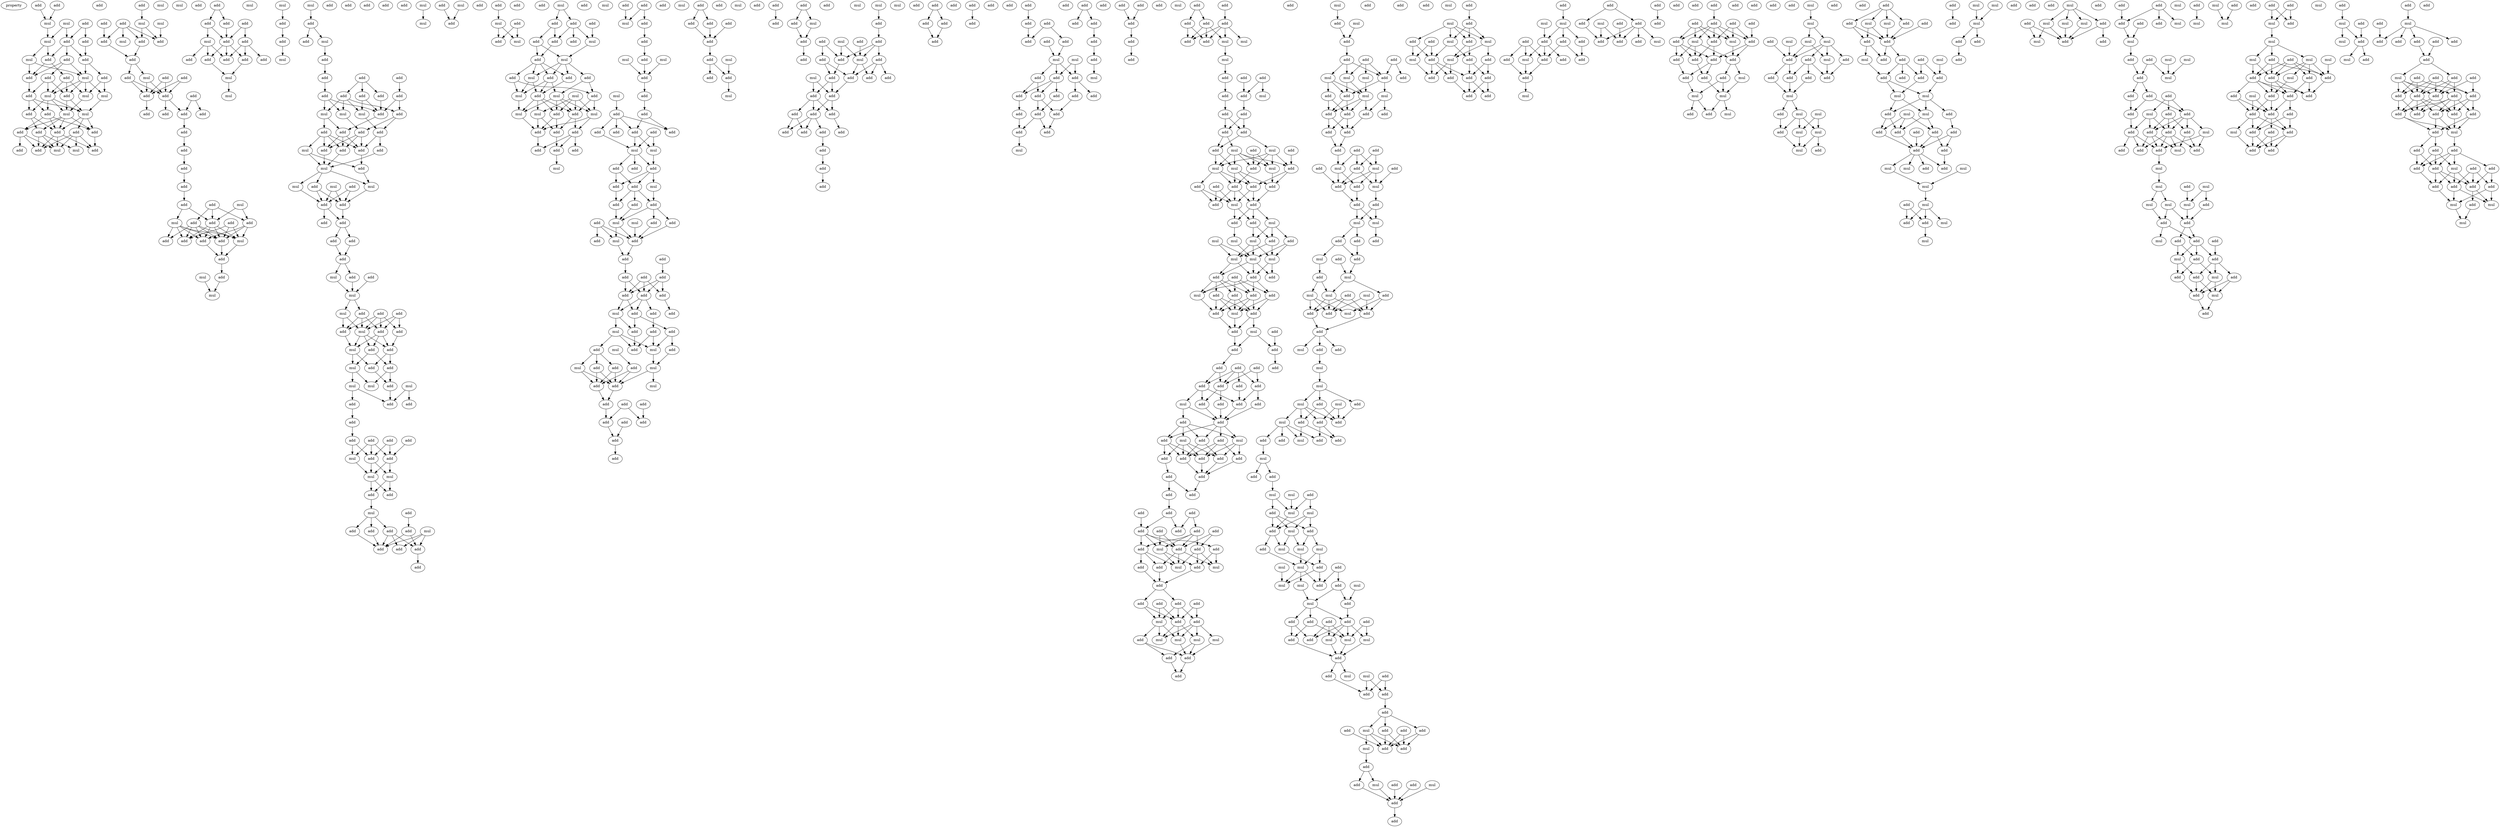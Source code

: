 digraph {
    node [fontcolor=black]
    property [mul=2,lf=1.8]
    0 [ label = add ];
    1 [ label = add ];
    2 [ label = add ];
    3 [ label = add ];
    4 [ label = mul ];
    5 [ label = mul ];
    6 [ label = add ];
    7 [ label = mul ];
    8 [ label = add ];
    9 [ label = mul ];
    10 [ label = add ];
    11 [ label = add ];
    12 [ label = add ];
    13 [ label = add ];
    14 [ label = add ];
    15 [ label = add ];
    16 [ label = add ];
    17 [ label = mul ];
    18 [ label = add ];
    19 [ label = mul ];
    20 [ label = mul ];
    21 [ label = add ];
    22 [ label = mul ];
    23 [ label = add ];
    24 [ label = mul ];
    25 [ label = mul ];
    26 [ label = add ];
    27 [ label = add ];
    28 [ label = add ];
    29 [ label = add ];
    30 [ label = add ];
    31 [ label = add ];
    32 [ label = mul ];
    33 [ label = add ];
    34 [ label = add ];
    35 [ label = add ];
    36 [ label = mul ];
    37 [ label = add ];
    38 [ label = add ];
    39 [ label = mul ];
    40 [ label = add ];
    41 [ label = mul ];
    42 [ label = add ];
    43 [ label = mul ];
    44 [ label = add ];
    45 [ label = add ];
    46 [ label = mul ];
    47 [ label = add ];
    48 [ label = mul ];
    49 [ label = add ];
    50 [ label = add ];
    51 [ label = add ];
    52 [ label = add ];
    53 [ label = add ];
    54 [ label = add ];
    55 [ label = add ];
    56 [ label = add ];
    57 [ label = add ];
    58 [ label = add ];
    59 [ label = add ];
    60 [ label = add ];
    61 [ label = mul ];
    62 [ label = add ];
    63 [ label = add ];
    64 [ label = add ];
    65 [ label = mul ];
    66 [ label = add ];
    67 [ label = add ];
    68 [ label = add ];
    69 [ label = add ];
    70 [ label = mul ];
    71 [ label = add ];
    72 [ label = add ];
    73 [ label = add ];
    74 [ label = add ];
    75 [ label = add ];
    76 [ label = mul ];
    77 [ label = add ];
    78 [ label = add ];
    79 [ label = mul ];
    80 [ label = add ];
    81 [ label = mul ];
    82 [ label = add ];
    83 [ label = add ];
    84 [ label = add ];
    85 [ label = add ];
    86 [ label = mul ];
    87 [ label = mul ];
    88 [ label = add ];
    89 [ label = add ];
    90 [ label = add ];
    91 [ label = add ];
    92 [ label = add ];
    93 [ label = add ];
    94 [ label = add ];
    95 [ label = mul ];
    96 [ label = mul ];
    97 [ label = mul ];
    98 [ label = mul ];
    99 [ label = add ];
    100 [ label = add ];
    101 [ label = add ];
    102 [ label = add ];
    103 [ label = add ];
    104 [ label = mul ];
    105 [ label = mul ];
    106 [ label = add ];
    107 [ label = add ];
    108 [ label = add ];
    109 [ label = add ];
    110 [ label = add ];
    111 [ label = add ];
    112 [ label = add ];
    113 [ label = add ];
    114 [ label = add ];
    115 [ label = add ];
    116 [ label = add ];
    117 [ label = add ];
    118 [ label = mul ];
    119 [ label = add ];
    120 [ label = mul ];
    121 [ label = mul ];
    122 [ label = add ];
    123 [ label = add ];
    124 [ label = add ];
    125 [ label = add ];
    126 [ label = add ];
    127 [ label = mul ];
    128 [ label = add ];
    129 [ label = add ];
    130 [ label = add ];
    131 [ label = mul ];
    132 [ label = add ];
    133 [ label = add ];
    134 [ label = mul ];
    135 [ label = mul ];
    136 [ label = mul ];
    137 [ label = add ];
    138 [ label = add ];
    139 [ label = add ];
    140 [ label = add ];
    141 [ label = add ];
    142 [ label = add ];
    143 [ label = add ];
    144 [ label = add ];
    145 [ label = add ];
    146 [ label = add ];
    147 [ label = add ];
    148 [ label = add ];
    149 [ label = mul ];
    150 [ label = mul ];
    151 [ label = mul ];
    152 [ label = add ];
    153 [ label = add ];
    154 [ label = add ];
    155 [ label = mul ];
    156 [ label = add ];
    157 [ label = add ];
    158 [ label = add ];
    159 [ label = add ];
    160 [ label = add ];
    161 [ label = mul ];
    162 [ label = mul ];
    163 [ label = add ];
    164 [ label = add ];
    165 [ label = add ];
    166 [ label = mul ];
    167 [ label = mul ];
    168 [ label = mul ];
    169 [ label = add ];
    170 [ label = add ];
    171 [ label = add ];
    172 [ label = add ];
    173 [ label = add ];
    174 [ label = add ];
    175 [ label = add ];
    176 [ label = add ];
    177 [ label = add ];
    178 [ label = add ];
    179 [ label = mul ];
    180 [ label = mul ];
    181 [ label = mul ];
    182 [ label = add ];
    183 [ label = add ];
    184 [ label = add ];
    185 [ label = mul ];
    186 [ label = add ];
    187 [ label = add ];
    188 [ label = add ];
    189 [ label = mul ];
    190 [ label = add ];
    191 [ label = add ];
    192 [ label = add ];
    193 [ label = add ];
    194 [ label = add ];
    195 [ label = mul ];
    196 [ label = add ];
    197 [ label = mul ];
    198 [ label = mul ];
    199 [ label = add ];
    200 [ label = add ];
    201 [ label = add ];
    202 [ label = mul ];
    203 [ label = add ];
    204 [ label = add ];
    205 [ label = add ];
    206 [ label = add ];
    207 [ label = mul ];
    208 [ label = mul ];
    209 [ label = add ];
    210 [ label = add ];
    211 [ label = add ];
    212 [ label = add ];
    213 [ label = add ];
    214 [ label = add ];
    215 [ label = mul ];
    216 [ label = add ];
    217 [ label = mul ];
    218 [ label = add ];
    219 [ label = add ];
    220 [ label = mul ];
    221 [ label = add ];
    222 [ label = add ];
    223 [ label = mul ];
    224 [ label = mul ];
    225 [ label = add ];
    226 [ label = add ];
    227 [ label = mul ];
    228 [ label = mul ];
    229 [ label = mul ];
    230 [ label = add ];
    231 [ label = mul ];
    232 [ label = add ];
    233 [ label = add ];
    234 [ label = add ];
    235 [ label = add ];
    236 [ label = add ];
    237 [ label = add ];
    238 [ label = add ];
    239 [ label = add ];
    240 [ label = mul ];
    241 [ label = mul ];
    242 [ label = add ];
    243 [ label = add ];
    244 [ label = add ];
    245 [ label = mul ];
    246 [ label = add ];
    247 [ label = add ];
    248 [ label = mul ];
    249 [ label = add ];
    250 [ label = mul ];
    251 [ label = add ];
    252 [ label = add ];
    253 [ label = mul ];
    254 [ label = add ];
    255 [ label = add ];
    256 [ label = add ];
    257 [ label = add ];
    258 [ label = add ];
    259 [ label = add ];
    260 [ label = add ];
    261 [ label = mul ];
    262 [ label = mul ];
    263 [ label = add ];
    264 [ label = add ];
    265 [ label = add ];
    266 [ label = mul ];
    267 [ label = add ];
    268 [ label = add ];
    269 [ label = add ];
    270 [ label = add ];
    271 [ label = add ];
    272 [ label = add ];
    273 [ label = add ];
    274 [ label = mul ];
    275 [ label = mul ];
    276 [ label = add ];
    277 [ label = add ];
    278 [ label = add ];
    279 [ label = mul ];
    280 [ label = add ];
    281 [ label = add ];
    282 [ label = mul ];
    283 [ label = add ];
    284 [ label = add ];
    285 [ label = add ];
    286 [ label = add ];
    287 [ label = add ];
    288 [ label = add ];
    289 [ label = add ];
    290 [ label = add ];
    291 [ label = add ];
    292 [ label = mul ];
    293 [ label = mul ];
    294 [ label = add ];
    295 [ label = add ];
    296 [ label = add ];
    297 [ label = add ];
    298 [ label = add ];
    299 [ label = add ];
    300 [ label = mul ];
    301 [ label = mul ];
    302 [ label = add ];
    303 [ label = mul ];
    304 [ label = mul ];
    305 [ label = add ];
    306 [ label = add ];
    307 [ label = add ];
    308 [ label = add ];
    309 [ label = mul ];
    310 [ label = add ];
    311 [ label = add ];
    312 [ label = add ];
    313 [ label = add ];
    314 [ label = add ];
    315 [ label = add ];
    316 [ label = add ];
    317 [ label = add ];
    318 [ label = add ];
    319 [ label = add ];
    320 [ label = add ];
    321 [ label = mul ];
    322 [ label = add ];
    323 [ label = add ];
    324 [ label = add ];
    325 [ label = add ];
    326 [ label = mul ];
    327 [ label = add ];
    328 [ label = add ];
    329 [ label = add ];
    330 [ label = add ];
    331 [ label = mul ];
    332 [ label = add ];
    333 [ label = add ];
    334 [ label = add ];
    335 [ label = mul ];
    336 [ label = add ];
    337 [ label = add ];
    338 [ label = mul ];
    339 [ label = mul ];
    340 [ label = add ];
    341 [ label = mul ];
    342 [ label = add ];
    343 [ label = add ];
    344 [ label = mul ];
    345 [ label = add ];
    346 [ label = add ];
    347 [ label = add ];
    348 [ label = add ];
    349 [ label = add ];
    350 [ label = mul ];
    351 [ label = add ];
    352 [ label = add ];
    353 [ label = add ];
    354 [ label = mul ];
    355 [ label = add ];
    356 [ label = add ];
    357 [ label = add ];
    358 [ label = add ];
    359 [ label = add ];
    360 [ label = add ];
    361 [ label = add ];
    362 [ label = add ];
    363 [ label = add ];
    364 [ label = add ];
    365 [ label = add ];
    366 [ label = add ];
    367 [ label = add ];
    368 [ label = add ];
    369 [ label = add ];
    370 [ label = add ];
    371 [ label = add ];
    372 [ label = add ];
    373 [ label = add ];
    374 [ label = add ];
    375 [ label = add ];
    376 [ label = add ];
    377 [ label = add ];
    378 [ label = add ];
    379 [ label = add ];
    380 [ label = add ];
    381 [ label = add ];
    382 [ label = add ];
    383 [ label = add ];
    384 [ label = add ];
    385 [ label = mul ];
    386 [ label = mul ];
    387 [ label = add ];
    388 [ label = add ];
    389 [ label = add ];
    390 [ label = add ];
    391 [ label = add ];
    392 [ label = add ];
    393 [ label = add ];
    394 [ label = add ];
    395 [ label = add ];
    396 [ label = add ];
    397 [ label = add ];
    398 [ label = add ];
    399 [ label = add ];
    400 [ label = mul ];
    401 [ label = add ];
    402 [ label = add ];
    403 [ label = add ];
    404 [ label = add ];
    405 [ label = add ];
    406 [ label = mul ];
    407 [ label = add ];
    408 [ label = add ];
    409 [ label = add ];
    410 [ label = add ];
    411 [ label = add ];
    412 [ label = mul ];
    413 [ label = add ];
    414 [ label = add ];
    415 [ label = add ];
    416 [ label = add ];
    417 [ label = add ];
    418 [ label = add ];
    419 [ label = add ];
    420 [ label = add ];
    421 [ label = add ];
    422 [ label = mul ];
    423 [ label = mul ];
    424 [ label = mul ];
    425 [ label = add ];
    426 [ label = add ];
    427 [ label = add ];
    428 [ label = add ];
    429 [ label = add ];
    430 [ label = mul ];
    431 [ label = add ];
    432 [ label = add ];
    433 [ label = add ];
    434 [ label = add ];
    435 [ label = add ];
    436 [ label = mul ];
    437 [ label = add ];
    438 [ label = mul ];
    439 [ label = add ];
    440 [ label = add ];
    441 [ label = mul ];
    442 [ label = mul ];
    443 [ label = add ];
    444 [ label = mul ];
    445 [ label = add ];
    446 [ label = add ];
    447 [ label = add ];
    448 [ label = add ];
    449 [ label = add ];
    450 [ label = add ];
    451 [ label = add ];
    452 [ label = mul ];
    453 [ label = add ];
    454 [ label = add ];
    455 [ label = mul ];
    456 [ label = mul ];
    457 [ label = add ];
    458 [ label = add ];
    459 [ label = mul ];
    460 [ label = mul ];
    461 [ label = mul ];
    462 [ label = mul ];
    463 [ label = mul ];
    464 [ label = add ];
    465 [ label = add ];
    466 [ label = add ];
    467 [ label = add ];
    468 [ label = add ];
    469 [ label = add ];
    470 [ label = add ];
    471 [ label = add ];
    472 [ label = mul ];
    473 [ label = mul ];
    474 [ label = add ];
    475 [ label = add ];
    476 [ label = add ];
    477 [ label = add ];
    478 [ label = mul ];
    479 [ label = add ];
    480 [ label = add ];
    481 [ label = add ];
    482 [ label = add ];
    483 [ label = add ];
    484 [ label = add ];
    485 [ label = add ];
    486 [ label = add ];
    487 [ label = add ];
    488 [ label = add ];
    489 [ label = add ];
    490 [ label = mul ];
    491 [ label = add ];
    492 [ label = add ];
    493 [ label = add ];
    494 [ label = add ];
    495 [ label = add ];
    496 [ label = add ];
    497 [ label = add ];
    498 [ label = add ];
    499 [ label = mul ];
    500 [ label = mul ];
    501 [ label = add ];
    502 [ label = add ];
    503 [ label = add ];
    504 [ label = add ];
    505 [ label = add ];
    506 [ label = add ];
    507 [ label = add ];
    508 [ label = add ];
    509 [ label = add ];
    510 [ label = add ];
    511 [ label = add ];
    512 [ label = add ];
    513 [ label = add ];
    514 [ label = add ];
    515 [ label = add ];
    516 [ label = add ];
    517 [ label = add ];
    518 [ label = add ];
    519 [ label = add ];
    520 [ label = add ];
    521 [ label = add ];
    522 [ label = mul ];
    523 [ label = add ];
    524 [ label = add ];
    525 [ label = mul ];
    526 [ label = add ];
    527 [ label = mul ];
    528 [ label = add ];
    529 [ label = add ];
    530 [ label = add ];
    531 [ label = add ];
    532 [ label = add ];
    533 [ label = add ];
    534 [ label = mul ];
    535 [ label = add ];
    536 [ label = add ];
    537 [ label = add ];
    538 [ label = mul ];
    539 [ label = mul ];
    540 [ label = mul ];
    541 [ label = mul ];
    542 [ label = add ];
    543 [ label = add ];
    544 [ label = mul ];
    545 [ label = add ];
    546 [ label = add ];
    547 [ label = mul ];
    548 [ label = add ];
    549 [ label = add ];
    550 [ label = add ];
    551 [ label = add ];
    552 [ label = add ];
    553 [ label = mul ];
    554 [ label = add ];
    555 [ label = mul ];
    556 [ label = mul ];
    557 [ label = mul ];
    558 [ label = mul ];
    559 [ label = add ];
    560 [ label = add ];
    561 [ label = add ];
    562 [ label = add ];
    563 [ label = add ];
    564 [ label = add ];
    565 [ label = add ];
    566 [ label = add ];
    567 [ label = add ];
    568 [ label = add ];
    569 [ label = add ];
    570 [ label = mul ];
    571 [ label = add ];
    572 [ label = add ];
    573 [ label = add ];
    574 [ label = mul ];
    575 [ label = add ];
    576 [ label = mul ];
    577 [ label = add ];
    578 [ label = add ];
    579 [ label = add ];
    580 [ label = add ];
    581 [ label = mul ];
    582 [ label = mul ];
    583 [ label = add ];
    584 [ label = add ];
    585 [ label = add ];
    586 [ label = add ];
    587 [ label = add ];
    588 [ label = mul ];
    589 [ label = mul ];
    590 [ label = add ];
    591 [ label = add ];
    592 [ label = mul ];
    593 [ label = add ];
    594 [ label = mul ];
    595 [ label = mul ];
    596 [ label = add ];
    597 [ label = add ];
    598 [ label = add ];
    599 [ label = mul ];
    600 [ label = add ];
    601 [ label = mul ];
    602 [ label = add ];
    603 [ label = add ];
    604 [ label = add ];
    605 [ label = mul ];
    606 [ label = mul ];
    607 [ label = add ];
    608 [ label = add ];
    609 [ label = mul ];
    610 [ label = add ];
    611 [ label = mul ];
    612 [ label = mul ];
    613 [ label = add ];
    614 [ label = add ];
    615 [ label = add ];
    616 [ label = add ];
    617 [ label = add ];
    618 [ label = add ];
    619 [ label = mul ];
    620 [ label = add ];
    621 [ label = mul ];
    622 [ label = add ];
    623 [ label = add ];
    624 [ label = mul ];
    625 [ label = mul ];
    626 [ label = mul ];
    627 [ label = add ];
    628 [ label = mul ];
    629 [ label = mul ];
    630 [ label = add ];
    631 [ label = add ];
    632 [ label = add ];
    633 [ label = mul ];
    634 [ label = mul ];
    635 [ label = mul ];
    636 [ label = mul ];
    637 [ label = add ];
    638 [ label = mul ];
    639 [ label = mul ];
    640 [ label = add ];
    641 [ label = add ];
    642 [ label = add ];
    643 [ label = mul ];
    644 [ label = mul ];
    645 [ label = add ];
    646 [ label = mul ];
    647 [ label = add ];
    648 [ label = mul ];
    649 [ label = add ];
    650 [ label = add ];
    651 [ label = add ];
    652 [ label = add ];
    653 [ label = add ];
    654 [ label = add ];
    655 [ label = mul ];
    656 [ label = add ];
    657 [ label = mul ];
    658 [ label = mul ];
    659 [ label = add ];
    660 [ label = add ];
    661 [ label = mul ];
    662 [ label = mul ];
    663 [ label = add ];
    664 [ label = add ];
    665 [ label = add ];
    666 [ label = add ];
    667 [ label = add ];
    668 [ label = add ];
    669 [ label = add ];
    670 [ label = add ];
    671 [ label = mul ];
    672 [ label = add ];
    673 [ label = mul ];
    674 [ label = add ];
    675 [ label = add ];
    676 [ label = add ];
    677 [ label = mul ];
    678 [ label = add ];
    679 [ label = add ];
    680 [ label = mul ];
    681 [ label = add ];
    682 [ label = add ];
    683 [ label = add ];
    684 [ label = mul ];
    685 [ label = add ];
    686 [ label = mul ];
    687 [ label = add ];
    688 [ label = add ];
    689 [ label = add ];
    690 [ label = mul ];
    691 [ label = add ];
    692 [ label = add ];
    693 [ label = mul ];
    694 [ label = add ];
    695 [ label = mul ];
    696 [ label = add ];
    697 [ label = add ];
    698 [ label = add ];
    699 [ label = add ];
    700 [ label = add ];
    701 [ label = add ];
    702 [ label = add ];
    703 [ label = mul ];
    704 [ label = mul ];
    705 [ label = add ];
    706 [ label = add ];
    707 [ label = add ];
    708 [ label = add ];
    709 [ label = add ];
    710 [ label = add ];
    711 [ label = mul ];
    712 [ label = add ];
    713 [ label = add ];
    714 [ label = add ];
    715 [ label = mul ];
    716 [ label = add ];
    717 [ label = mul ];
    718 [ label = add ];
    719 [ label = add ];
    720 [ label = add ];
    721 [ label = add ];
    722 [ label = add ];
    723 [ label = mul ];
    724 [ label = add ];
    725 [ label = add ];
    726 [ label = add ];
    727 [ label = add ];
    728 [ label = add ];
    729 [ label = add ];
    730 [ label = add ];
    731 [ label = add ];
    732 [ label = add ];
    733 [ label = add ];
    734 [ label = add ];
    735 [ label = mul ];
    736 [ label = add ];
    737 [ label = add ];
    738 [ label = mul ];
    739 [ label = add ];
    740 [ label = add ];
    741 [ label = add ];
    742 [ label = add ];
    743 [ label = add ];
    744 [ label = add ];
    745 [ label = add ];
    746 [ label = mul ];
    747 [ label = mul ];
    748 [ label = mul ];
    749 [ label = add ];
    750 [ label = add ];
    751 [ label = mul ];
    752 [ label = add ];
    753 [ label = add ];
    754 [ label = add ];
    755 [ label = add ];
    756 [ label = mul ];
    757 [ label = mul ];
    758 [ label = add ];
    759 [ label = mul ];
    760 [ label = mul ];
    761 [ label = mul ];
    762 [ label = add ];
    763 [ label = add ];
    764 [ label = mul ];
    765 [ label = add ];
    766 [ label = add ];
    767 [ label = add ];
    768 [ label = add ];
    769 [ label = add ];
    770 [ label = mul ];
    771 [ label = mul ];
    772 [ label = add ];
    773 [ label = add ];
    774 [ label = add ];
    775 [ label = mul ];
    776 [ label = mul ];
    777 [ label = add ];
    778 [ label = mul ];
    779 [ label = add ];
    780 [ label = mul ];
    781 [ label = add ];
    782 [ label = add ];
    783 [ label = add ];
    784 [ label = mul ];
    785 [ label = mul ];
    786 [ label = add ];
    787 [ label = add ];
    788 [ label = add ];
    789 [ label = mul ];
    790 [ label = add ];
    791 [ label = add ];
    792 [ label = mul ];
    793 [ label = add ];
    794 [ label = add ];
    795 [ label = add ];
    796 [ label = add ];
    797 [ label = add ];
    798 [ label = mul ];
    799 [ label = mul ];
    800 [ label = mul ];
    801 [ label = add ];
    802 [ label = add ];
    803 [ label = mul ];
    804 [ label = add ];
    805 [ label = add ];
    806 [ label = add ];
    807 [ label = add ];
    808 [ label = add ];
    809 [ label = add ];
    810 [ label = add ];
    811 [ label = add ];
    812 [ label = mul ];
    813 [ label = mul ];
    814 [ label = add ];
    815 [ label = mul ];
    816 [ label = mul ];
    817 [ label = add ];
    818 [ label = mul ];
    819 [ label = add ];
    820 [ label = add ];
    821 [ label = mul ];
    822 [ label = mul ];
    823 [ label = add ];
    824 [ label = mul ];
    825 [ label = mul ];
    826 [ label = add ];
    827 [ label = mul ];
    828 [ label = add ];
    829 [ label = add ];
    830 [ label = add ];
    831 [ label = add ];
    832 [ label = add ];
    833 [ label = add ];
    834 [ label = mul ];
    835 [ label = mul ];
    836 [ label = mul ];
    837 [ label = mul ];
    838 [ label = add ];
    839 [ label = add ];
    840 [ label = mul ];
    841 [ label = add ];
    842 [ label = add ];
    843 [ label = add ];
    844 [ label = add ];
    845 [ label = add ];
    846 [ label = add ];
    847 [ label = add ];
    848 [ label = add ];
    849 [ label = mul ];
    850 [ label = mul ];
    851 [ label = add ];
    852 [ label = add ];
    853 [ label = mul ];
    854 [ label = mul ];
    855 [ label = add ];
    856 [ label = mul ];
    857 [ label = add ];
    858 [ label = add ];
    859 [ label = add ];
    860 [ label = add ];
    861 [ label = add ];
    862 [ label = add ];
    863 [ label = mul ];
    864 [ label = add ];
    865 [ label = add ];
    866 [ label = add ];
    867 [ label = add ];
    868 [ label = mul ];
    869 [ label = add ];
    870 [ label = mul ];
    871 [ label = add ];
    872 [ label = add ];
    873 [ label = add ];
    874 [ label = mul ];
    875 [ label = mul ];
    876 [ label = mul ];
    877 [ label = add ];
    878 [ label = mul ];
    879 [ label = mul ];
    880 [ label = mul ];
    881 [ label = add ];
    882 [ label = add ];
    883 [ label = add ];
    884 [ label = mul ];
    885 [ label = add ];
    886 [ label = add ];
    887 [ label = mul ];
    888 [ label = add ];
    889 [ label = mul ];
    890 [ label = add ];
    891 [ label = add ];
    892 [ label = add ];
    893 [ label = add ];
    894 [ label = mul ];
    895 [ label = add ];
    896 [ label = add ];
    897 [ label = mul ];
    898 [ label = add ];
    899 [ label = add ];
    900 [ label = mul ];
    901 [ label = mul ];
    902 [ label = add ];
    903 [ label = add ];
    904 [ label = mul ];
    905 [ label = add ];
    906 [ label = add ];
    907 [ label = mul ];
    908 [ label = add ];
    909 [ label = mul ];
    910 [ label = add ];
    911 [ label = mul ];
    912 [ label = mul ];
    913 [ label = add ];
    914 [ label = mul ];
    915 [ label = mul ];
    916 [ label = add ];
    917 [ label = add ];
    918 [ label = add ];
    919 [ label = add ];
    920 [ label = add ];
    921 [ label = add ];
    922 [ label = add ];
    923 [ label = add ];
    924 [ label = mul ];
    925 [ label = add ];
    926 [ label = add ];
    927 [ label = add ];
    928 [ label = add ];
    929 [ label = add ];
    930 [ label = mul ];
    931 [ label = add ];
    932 [ label = add ];
    933 [ label = add ];
    934 [ label = mul ];
    935 [ label = add ];
    936 [ label = add ];
    937 [ label = mul ];
    938 [ label = mul ];
    939 [ label = add ];
    940 [ label = mul ];
    941 [ label = add ];
    942 [ label = add ];
    943 [ label = mul ];
    944 [ label = add ];
    945 [ label = add ];
    946 [ label = add ];
    947 [ label = add ];
    948 [ label = add ];
    949 [ label = add ];
    950 [ label = add ];
    951 [ label = add ];
    952 [ label = add ];
    953 [ label = add ];
    954 [ label = add ];
    955 [ label = mul ];
    956 [ label = add ];
    957 [ label = add ];
    958 [ label = add ];
    959 [ label = add ];
    960 [ label = add ];
    961 [ label = add ];
    962 [ label = add ];
    963 [ label = add ];
    964 [ label = add ];
    965 [ label = add ];
    966 [ label = add ];
    967 [ label = mul ];
    968 [ label = add ];
    969 [ label = add ];
    970 [ label = add ];
    971 [ label = add ];
    972 [ label = add ];
    973 [ label = mul ];
    974 [ label = add ];
    975 [ label = add ];
    976 [ label = add ];
    977 [ label = add ];
    978 [ label = add ];
    979 [ label = add ];
    980 [ label = mul ];
    981 [ label = add ];
    982 [ label = mul ];
    983 [ label = mul ];
    984 [ label = add ];
    0 -> 4 [ name = 0 ];
    2 -> 4 [ name = 1 ];
    3 -> 6 [ name = 2 ];
    3 -> 8 [ name = 3 ];
    4 -> 7 [ name = 4 ];
    5 -> 6 [ name = 5 ];
    5 -> 7 [ name = 6 ];
    6 -> 10 [ name = 7 ];
    6 -> 11 [ name = 8 ];
    6 -> 12 [ name = 9 ];
    7 -> 9 [ name = 10 ];
    7 -> 10 [ name = 11 ];
    8 -> 12 [ name = 12 ];
    9 -> 13 [ name = 13 ];
    9 -> 17 [ name = 14 ];
    10 -> 13 [ name = 15 ];
    10 -> 14 [ name = 16 ];
    11 -> 13 [ name = 17 ];
    11 -> 15 [ name = 18 ];
    11 -> 17 [ name = 19 ];
    12 -> 16 [ name = 20 ];
    12 -> 17 [ name = 21 ];
    13 -> 21 [ name = 22 ];
    14 -> 18 [ name = 23 ];
    14 -> 20 [ name = 24 ];
    14 -> 22 [ name = 25 ];
    15 -> 18 [ name = 26 ];
    15 -> 20 [ name = 27 ];
    15 -> 21 [ name = 28 ];
    16 -> 19 [ name = 29 ];
    16 -> 22 [ name = 30 ];
    17 -> 18 [ name = 31 ];
    17 -> 19 [ name = 32 ];
    17 -> 20 [ name = 33 ];
    17 -> 22 [ name = 34 ];
    18 -> 24 [ name = 35 ];
    18 -> 25 [ name = 36 ];
    19 -> 25 [ name = 37 ];
    20 -> 23 [ name = 38 ];
    20 -> 24 [ name = 39 ];
    20 -> 25 [ name = 40 ];
    20 -> 26 [ name = 41 ];
    21 -> 23 [ name = 42 ];
    21 -> 25 [ name = 43 ];
    21 -> 26 [ name = 44 ];
    22 -> 24 [ name = 45 ];
    23 -> 30 [ name = 46 ];
    23 -> 31 [ name = 47 ];
    24 -> 27 [ name = 48 ];
    24 -> 28 [ name = 49 ];
    24 -> 30 [ name = 50 ];
    24 -> 31 [ name = 51 ];
    25 -> 28 [ name = 52 ];
    25 -> 29 [ name = 53 ];
    25 -> 31 [ name = 54 ];
    26 -> 27 [ name = 55 ];
    26 -> 28 [ name = 56 ];
    26 -> 31 [ name = 57 ];
    27 -> 34 [ name = 58 ];
    27 -> 35 [ name = 59 ];
    27 -> 36 [ name = 60 ];
    28 -> 33 [ name = 61 ];
    29 -> 32 [ name = 62 ];
    29 -> 33 [ name = 63 ];
    29 -> 34 [ name = 64 ];
    29 -> 36 [ name = 65 ];
    30 -> 32 [ name = 66 ];
    30 -> 34 [ name = 67 ];
    30 -> 36 [ name = 68 ];
    31 -> 33 [ name = 69 ];
    31 -> 34 [ name = 70 ];
    31 -> 36 [ name = 71 ];
    37 -> 39 [ name = 72 ];
    38 -> 45 [ name = 73 ];
    39 -> 42 [ name = 74 ];
    39 -> 44 [ name = 75 ];
    40 -> 42 [ name = 76 ];
    40 -> 43 [ name = 77 ];
    40 -> 44 [ name = 78 ];
    40 -> 45 [ name = 79 ];
    41 -> 44 [ name = 80 ];
    42 -> 47 [ name = 81 ];
    45 -> 47 [ name = 82 ];
    47 -> 48 [ name = 83 ];
    47 -> 51 [ name = 84 ];
    48 -> 53 [ name = 85 ];
    48 -> 54 [ name = 86 ];
    49 -> 53 [ name = 87 ];
    49 -> 54 [ name = 88 ];
    50 -> 53 [ name = 89 ];
    50 -> 54 [ name = 90 ];
    51 -> 53 [ name = 91 ];
    51 -> 54 [ name = 92 ];
    52 -> 56 [ name = 93 ];
    52 -> 57 [ name = 94 ];
    53 -> 58 [ name = 95 ];
    54 -> 55 [ name = 96 ];
    54 -> 56 [ name = 97 ];
    56 -> 59 [ name = 98 ];
    59 -> 60 [ name = 99 ];
    60 -> 63 [ name = 100 ];
    63 -> 64 [ name = 101 ];
    64 -> 66 [ name = 102 ];
    65 -> 68 [ name = 103 ];
    65 -> 72 [ name = 104 ];
    66 -> 68 [ name = 105 ];
    66 -> 70 [ name = 106 ];
    67 -> 68 [ name = 107 ];
    67 -> 69 [ name = 108 ];
    67 -> 72 [ name = 109 ];
    68 -> 73 [ name = 110 ];
    68 -> 74 [ name = 111 ];
    68 -> 75 [ name = 112 ];
    68 -> 76 [ name = 113 ];
    69 -> 73 [ name = 114 ];
    69 -> 74 [ name = 115 ];
    69 -> 75 [ name = 116 ];
    69 -> 76 [ name = 117 ];
    69 -> 77 [ name = 118 ];
    70 -> 73 [ name = 119 ];
    70 -> 74 [ name = 120 ];
    70 -> 75 [ name = 121 ];
    70 -> 76 [ name = 122 ];
    70 -> 77 [ name = 123 ];
    71 -> 73 [ name = 124 ];
    71 -> 75 [ name = 125 ];
    71 -> 76 [ name = 126 ];
    72 -> 74 [ name = 127 ];
    72 -> 75 [ name = 128 ];
    72 -> 76 [ name = 129 ];
    74 -> 78 [ name = 130 ];
    75 -> 78 [ name = 131 ];
    76 -> 78 [ name = 132 ];
    78 -> 80 [ name = 133 ];
    79 -> 81 [ name = 134 ];
    80 -> 81 [ name = 135 ];
    82 -> 84 [ name = 136 ];
    82 -> 85 [ name = 137 ];
    83 -> 88 [ name = 138 ];
    83 -> 89 [ name = 139 ];
    84 -> 88 [ name = 140 ];
    85 -> 87 [ name = 141 ];
    85 -> 88 [ name = 142 ];
    87 -> 90 [ name = 143 ];
    87 -> 92 [ name = 144 ];
    87 -> 93 [ name = 145 ];
    88 -> 91 [ name = 146 ];
    88 -> 92 [ name = 147 ];
    88 -> 93 [ name = 148 ];
    89 -> 91 [ name = 149 ];
    89 -> 93 [ name = 150 ];
    89 -> 94 [ name = 151 ];
    91 -> 95 [ name = 152 ];
    92 -> 95 [ name = 153 ];
    95 -> 97 [ name = 154 ];
    96 -> 100 [ name = 155 ];
    98 -> 102 [ name = 156 ];
    100 -> 101 [ name = 157 ];
    101 -> 104 [ name = 158 ];
    102 -> 103 [ name = 159 ];
    102 -> 105 [ name = 160 ];
    105 -> 107 [ name = 161 ];
    107 -> 110 [ name = 162 ];
    109 -> 116 [ name = 163 ];
    110 -> 114 [ name = 164 ];
    111 -> 112 [ name = 165 ];
    111 -> 113 [ name = 166 ];
    111 -> 115 [ name = 167 ];
    112 -> 117 [ name = 168 ];
    112 -> 118 [ name = 169 ];
    112 -> 120 [ name = 170 ];
    112 -> 121 [ name = 171 ];
    113 -> 119 [ name = 172 ];
    113 -> 121 [ name = 173 ];
    114 -> 118 [ name = 174 ];
    114 -> 119 [ name = 175 ];
    114 -> 120 [ name = 176 ];
    115 -> 119 [ name = 177 ];
    116 -> 117 [ name = 178 ];
    116 -> 119 [ name = 179 ];
    117 -> 123 [ name = 180 ];
    117 -> 125 [ name = 181 ];
    118 -> 122 [ name = 182 ];
    118 -> 124 [ name = 183 ];
    119 -> 124 [ name = 184 ];
    120 -> 123 [ name = 185 ];
    121 -> 125 [ name = 186 ];
    122 -> 126 [ name = 187 ];
    122 -> 127 [ name = 188 ];
    122 -> 129 [ name = 189 ];
    122 -> 130 [ name = 190 ];
    123 -> 126 [ name = 191 ];
    123 -> 129 [ name = 192 ];
    123 -> 130 [ name = 193 ];
    124 -> 126 [ name = 194 ];
    124 -> 129 [ name = 195 ];
    124 -> 130 [ name = 196 ];
    125 -> 128 [ name = 197 ];
    125 -> 129 [ name = 198 ];
    126 -> 131 [ name = 199 ];
    127 -> 131 [ name = 200 ];
    127 -> 132 [ name = 201 ];
    128 -> 131 [ name = 202 ];
    129 -> 132 [ name = 203 ];
    130 -> 131 [ name = 204 ];
    131 -> 133 [ name = 205 ];
    131 -> 134 [ name = 206 ];
    131 -> 135 [ name = 207 ];
    132 -> 134 [ name = 208 ];
    133 -> 138 [ name = 209 ];
    133 -> 139 [ name = 210 ];
    134 -> 138 [ name = 211 ];
    135 -> 139 [ name = 212 ];
    136 -> 138 [ name = 213 ];
    136 -> 139 [ name = 214 ];
    137 -> 138 [ name = 215 ];
    137 -> 139 [ name = 216 ];
    138 -> 141 [ name = 217 ];
    139 -> 140 [ name = 218 ];
    139 -> 141 [ name = 219 ];
    141 -> 142 [ name = 220 ];
    141 -> 143 [ name = 221 ];
    142 -> 144 [ name = 222 ];
    143 -> 144 [ name = 223 ];
    144 -> 148 [ name = 224 ];
    144 -> 149 [ name = 225 ];
    146 -> 150 [ name = 226 ];
    148 -> 150 [ name = 227 ];
    149 -> 150 [ name = 228 ];
    150 -> 151 [ name = 229 ];
    150 -> 152 [ name = 230 ];
    151 -> 155 [ name = 231 ];
    151 -> 158 [ name = 232 ];
    152 -> 155 [ name = 233 ];
    152 -> 157 [ name = 234 ];
    152 -> 158 [ name = 235 ];
    153 -> 155 [ name = 236 ];
    153 -> 156 [ name = 237 ];
    153 -> 157 [ name = 238 ];
    154 -> 155 [ name = 239 ];
    154 -> 156 [ name = 240 ];
    154 -> 157 [ name = 241 ];
    154 -> 158 [ name = 242 ];
    155 -> 159 [ name = 243 ];
    155 -> 160 [ name = 244 ];
    155 -> 161 [ name = 245 ];
    156 -> 159 [ name = 246 ];
    157 -> 159 [ name = 247 ];
    157 -> 160 [ name = 248 ];
    157 -> 161 [ name = 249 ];
    158 -> 161 [ name = 250 ];
    159 -> 163 [ name = 251 ];
    159 -> 164 [ name = 252 ];
    160 -> 162 [ name = 253 ];
    160 -> 164 [ name = 254 ];
    161 -> 162 [ name = 255 ];
    161 -> 163 [ name = 256 ];
    162 -> 167 [ name = 257 ];
    162 -> 168 [ name = 258 ];
    163 -> 165 [ name = 259 ];
    164 -> 165 [ name = 260 ];
    164 -> 168 [ name = 261 ];
    165 -> 171 [ name = 262 ];
    166 -> 170 [ name = 263 ];
    166 -> 171 [ name = 264 ];
    167 -> 169 [ name = 265 ];
    167 -> 171 [ name = 266 ];
    169 -> 172 [ name = 267 ];
    172 -> 176 [ name = 268 ];
    173 -> 178 [ name = 269 ];
    174 -> 177 [ name = 270 ];
    174 -> 178 [ name = 271 ];
    175 -> 177 [ name = 272 ];
    175 -> 178 [ name = 273 ];
    175 -> 179 [ name = 274 ];
    176 -> 177 [ name = 275 ];
    176 -> 179 [ name = 276 ];
    177 -> 180 [ name = 277 ];
    177 -> 181 [ name = 278 ];
    178 -> 180 [ name = 279 ];
    178 -> 181 [ name = 280 ];
    179 -> 181 [ name = 281 ];
    180 -> 182 [ name = 282 ];
    180 -> 183 [ name = 283 ];
    181 -> 182 [ name = 284 ];
    181 -> 183 [ name = 285 ];
    182 -> 185 [ name = 286 ];
    184 -> 186 [ name = 287 ];
    185 -> 187 [ name = 288 ];
    185 -> 188 [ name = 289 ];
    185 -> 190 [ name = 290 ];
    186 -> 191 [ name = 291 ];
    186 -> 192 [ name = 292 ];
    187 -> 192 [ name = 293 ];
    188 -> 191 [ name = 294 ];
    188 -> 192 [ name = 295 ];
    188 -> 193 [ name = 296 ];
    189 -> 191 [ name = 297 ];
    189 -> 192 [ name = 298 ];
    189 -> 193 [ name = 299 ];
    190 -> 192 [ name = 300 ];
    191 -> 194 [ name = 301 ];
    195 -> 198 [ name = 302 ];
    196 -> 200 [ name = 303 ];
    197 -> 200 [ name = 304 ];
    201 -> 202 [ name = 305 ];
    202 -> 206 [ name = 306 ];
    202 -> 207 [ name = 307 ];
    204 -> 206 [ name = 308 ];
    204 -> 207 [ name = 309 ];
    208 -> 209 [ name = 310 ];
    208 -> 211 [ name = 311 ];
    209 -> 212 [ name = 312 ];
    209 -> 213 [ name = 313 ];
    210 -> 215 [ name = 314 ];
    211 -> 213 [ name = 315 ];
    211 -> 214 [ name = 316 ];
    211 -> 215 [ name = 317 ];
    212 -> 216 [ name = 318 ];
    212 -> 217 [ name = 319 ];
    213 -> 216 [ name = 320 ];
    215 -> 217 [ name = 321 ];
    216 -> 218 [ name = 322 ];
    216 -> 219 [ name = 323 ];
    216 -> 220 [ name = 324 ];
    216 -> 221 [ name = 325 ];
    217 -> 218 [ name = 326 ];
    217 -> 220 [ name = 327 ];
    217 -> 221 [ name = 328 ];
    217 -> 222 [ name = 329 ];
    218 -> 223 [ name = 330 ];
    218 -> 225 [ name = 331 ];
    218 -> 227 [ name = 332 ];
    219 -> 223 [ name = 333 ];
    219 -> 226 [ name = 334 ];
    220 -> 223 [ name = 335 ];
    220 -> 225 [ name = 336 ];
    221 -> 225 [ name = 337 ];
    222 -> 226 [ name = 338 ];
    222 -> 227 [ name = 339 ];
    223 -> 231 [ name = 340 ];
    224 -> 228 [ name = 341 ];
    224 -> 229 [ name = 342 ];
    224 -> 230 [ name = 343 ];
    224 -> 232 [ name = 344 ];
    225 -> 228 [ name = 345 ];
    225 -> 230 [ name = 346 ];
    225 -> 231 [ name = 347 ];
    225 -> 232 [ name = 348 ];
    226 -> 229 [ name = 349 ];
    226 -> 230 [ name = 350 ];
    227 -> 229 [ name = 351 ];
    227 -> 230 [ name = 352 ];
    227 -> 231 [ name = 353 ];
    227 -> 232 [ name = 354 ];
    228 -> 233 [ name = 355 ];
    228 -> 235 [ name = 356 ];
    229 -> 234 [ name = 357 ];
    229 -> 235 [ name = 358 ];
    230 -> 233 [ name = 359 ];
    230 -> 234 [ name = 360 ];
    231 -> 235 [ name = 361 ];
    232 -> 233 [ name = 362 ];
    232 -> 235 [ name = 363 ];
    233 -> 239 [ name = 364 ];
    234 -> 237 [ name = 365 ];
    234 -> 238 [ name = 366 ];
    234 -> 239 [ name = 367 ];
    235 -> 237 [ name = 368 ];
    239 -> 240 [ name = 369 ];
    242 -> 245 [ name = 370 ];
    243 -> 245 [ name = 371 ];
    243 -> 246 [ name = 372 ];
    246 -> 247 [ name = 373 ];
    247 -> 249 [ name = 374 ];
    248 -> 251 [ name = 375 ];
    249 -> 251 [ name = 376 ];
    250 -> 251 [ name = 377 ];
    251 -> 252 [ name = 378 ];
    252 -> 255 [ name = 379 ];
    253 -> 254 [ name = 380 ];
    254 -> 256 [ name = 381 ];
    254 -> 257 [ name = 382 ];
    254 -> 259 [ name = 383 ];
    254 -> 260 [ name = 384 ];
    255 -> 257 [ name = 385 ];
    255 -> 260 [ name = 386 ];
    256 -> 261 [ name = 387 ];
    258 -> 261 [ name = 388 ];
    258 -> 262 [ name = 389 ];
    260 -> 261 [ name = 390 ];
    260 -> 262 [ name = 391 ];
    261 -> 263 [ name = 392 ];
    261 -> 264 [ name = 393 ];
    261 -> 265 [ name = 394 ];
    262 -> 264 [ name = 395 ];
    263 -> 267 [ name = 396 ];
    263 -> 268 [ name = 397 ];
    264 -> 266 [ name = 398 ];
    264 -> 267 [ name = 399 ];
    264 -> 268 [ name = 400 ];
    266 -> 270 [ name = 401 ];
    267 -> 269 [ name = 402 ];
    268 -> 269 [ name = 403 ];
    268 -> 270 [ name = 404 ];
    268 -> 271 [ name = 405 ];
    269 -> 275 [ name = 406 ];
    270 -> 272 [ name = 407 ];
    270 -> 275 [ name = 408 ];
    270 -> 276 [ name = 409 ];
    271 -> 275 [ name = 410 ];
    272 -> 278 [ name = 411 ];
    273 -> 277 [ name = 412 ];
    273 -> 278 [ name = 413 ];
    273 -> 279 [ name = 414 ];
    274 -> 278 [ name = 415 ];
    275 -> 278 [ name = 416 ];
    275 -> 279 [ name = 417 ];
    276 -> 278 [ name = 418 ];
    278 -> 280 [ name = 419 ];
    279 -> 280 [ name = 420 ];
    280 -> 284 [ name = 421 ];
    281 -> 283 [ name = 422 ];
    283 -> 286 [ name = 423 ];
    283 -> 287 [ name = 424 ];
    283 -> 288 [ name = 425 ];
    284 -> 286 [ name = 426 ];
    284 -> 287 [ name = 427 ];
    285 -> 286 [ name = 428 ];
    285 -> 287 [ name = 429 ];
    285 -> 288 [ name = 430 ];
    286 -> 289 [ name = 431 ];
    286 -> 290 [ name = 432 ];
    286 -> 292 [ name = 433 ];
    287 -> 290 [ name = 434 ];
    287 -> 292 [ name = 435 ];
    288 -> 291 [ name = 436 ];
    289 -> 295 [ name = 437 ];
    290 -> 294 [ name = 438 ];
    290 -> 296 [ name = 439 ];
    292 -> 293 [ name = 440 ];
    292 -> 294 [ name = 441 ];
    293 -> 297 [ name = 442 ];
    293 -> 298 [ name = 443 ];
    293 -> 301 [ name = 444 ];
    294 -> 297 [ name = 445 ];
    295 -> 297 [ name = 446 ];
    295 -> 301 [ name = 447 ];
    296 -> 299 [ name = 448 ];
    296 -> 301 [ name = 449 ];
    298 -> 302 [ name = 450 ];
    298 -> 304 [ name = 451 ];
    298 -> 305 [ name = 452 ];
    299 -> 303 [ name = 453 ];
    300 -> 306 [ name = 454 ];
    301 -> 303 [ name = 455 ];
    302 -> 307 [ name = 456 ];
    302 -> 308 [ name = 457 ];
    303 -> 307 [ name = 458 ];
    303 -> 309 [ name = 459 ];
    304 -> 307 [ name = 460 ];
    304 -> 308 [ name = 461 ];
    305 -> 307 [ name = 462 ];
    305 -> 308 [ name = 463 ];
    306 -> 307 [ name = 464 ];
    306 -> 308 [ name = 465 ];
    307 -> 311 [ name = 466 ];
    308 -> 311 [ name = 467 ];
    310 -> 313 [ name = 468 ];
    311 -> 315 [ name = 469 ];
    312 -> 313 [ name = 470 ];
    312 -> 315 [ name = 471 ];
    314 -> 316 [ name = 472 ];
    315 -> 316 [ name = 473 ];
    316 -> 317 [ name = 474 ];
    318 -> 319 [ name = 475 ];
    318 -> 322 [ name = 476 ];
    319 -> 324 [ name = 477 ];
    322 -> 324 [ name = 478 ];
    323 -> 324 [ name = 479 ];
    324 -> 325 [ name = 480 ];
    325 -> 327 [ name = 481 ];
    325 -> 328 [ name = 482 ];
    326 -> 328 [ name = 483 ];
    328 -> 331 [ name = 484 ];
    330 -> 332 [ name = 485 ];
    333 -> 334 [ name = 486 ];
    333 -> 335 [ name = 487 ];
    334 -> 337 [ name = 488 ];
    335 -> 337 [ name = 489 ];
    337 -> 340 [ name = 490 ];
    339 -> 343 [ name = 491 ];
    343 -> 345 [ name = 492 ];
    344 -> 349 [ name = 493 ];
    344 -> 350 [ name = 494 ];
    345 -> 348 [ name = 495 ];
    345 -> 349 [ name = 496 ];
    345 -> 350 [ name = 497 ];
    346 -> 350 [ name = 498 ];
    347 -> 349 [ name = 499 ];
    347 -> 351 [ name = 500 ];
    348 -> 352 [ name = 501 ];
    348 -> 353 [ name = 502 ];
    348 -> 355 [ name = 503 ];
    349 -> 356 [ name = 504 ];
    350 -> 352 [ name = 505 ];
    350 -> 353 [ name = 506 ];
    351 -> 352 [ name = 507 ];
    351 -> 356 [ name = 508 ];
    352 -> 358 [ name = 509 ];
    354 -> 357 [ name = 510 ];
    354 -> 358 [ name = 511 ];
    356 -> 357 [ name = 512 ];
    356 -> 358 [ name = 513 ];
    357 -> 359 [ name = 514 ];
    357 -> 360 [ name = 515 ];
    357 -> 361 [ name = 516 ];
    358 -> 360 [ name = 517 ];
    358 -> 361 [ name = 518 ];
    359 -> 362 [ name = 519 ];
    359 -> 364 [ name = 520 ];
    360 -> 363 [ name = 521 ];
    361 -> 362 [ name = 522 ];
    361 -> 364 [ name = 523 ];
    361 -> 365 [ name = 524 ];
    365 -> 366 [ name = 525 ];
    366 -> 367 [ name = 526 ];
    367 -> 369 [ name = 527 ];
    368 -> 371 [ name = 528 ];
    368 -> 372 [ name = 529 ];
    371 -> 373 [ name = 530 ];
    372 -> 373 [ name = 531 ];
    374 -> 375 [ name = 532 ];
    378 -> 380 [ name = 533 ];
    379 -> 382 [ name = 534 ];
    379 -> 383 [ name = 535 ];
    380 -> 383 [ name = 536 ];
    382 -> 386 [ name = 537 ];
    384 -> 386 [ name = 538 ];
    385 -> 387 [ name = 539 ];
    385 -> 388 [ name = 540 ];
    386 -> 387 [ name = 541 ];
    386 -> 388 [ name = 542 ];
    386 -> 389 [ name = 543 ];
    387 -> 390 [ name = 544 ];
    387 -> 391 [ name = 545 ];
    387 -> 394 [ name = 546 ];
    388 -> 392 [ name = 547 ];
    388 -> 393 [ name = 548 ];
    389 -> 390 [ name = 549 ];
    389 -> 391 [ name = 550 ];
    390 -> 396 [ name = 551 ];
    391 -> 395 [ name = 552 ];
    391 -> 397 [ name = 553 ];
    393 -> 395 [ name = 554 ];
    394 -> 397 [ name = 555 ];
    395 -> 399 [ name = 556 ];
    396 -> 398 [ name = 557 ];
    397 -> 398 [ name = 558 ];
    397 -> 399 [ name = 559 ];
    398 -> 400 [ name = 560 ];
    401 -> 402 [ name = 561 ];
    401 -> 403 [ name = 562 ];
    403 -> 404 [ name = 563 ];
    404 -> 405 [ name = 564 ];
    405 -> 406 [ name = 565 ];
    408 -> 411 [ name = 566 ];
    410 -> 411 [ name = 567 ];
    411 -> 413 [ name = 568 ];
    413 -> 414 [ name = 569 ];
    415 -> 417 [ name = 570 ];
    415 -> 419 [ name = 571 ];
    416 -> 418 [ name = 572 ];
    417 -> 420 [ name = 573 ];
    417 -> 421 [ name = 574 ];
    417 -> 422 [ name = 575 ];
    418 -> 420 [ name = 576 ];
    418 -> 421 [ name = 577 ];
    418 -> 422 [ name = 578 ];
    418 -> 423 [ name = 579 ];
    419 -> 420 [ name = 580 ];
    419 -> 421 [ name = 581 ];
    422 -> 424 [ name = 582 ];
    424 -> 425 [ name = 583 ];
    425 -> 428 [ name = 584 ];
    426 -> 429 [ name = 585 ];
    427 -> 429 [ name = 586 ];
    427 -> 430 [ name = 587 ];
    428 -> 431 [ name = 588 ];
    429 -> 432 [ name = 589 ];
    431 -> 433 [ name = 590 ];
    431 -> 434 [ name = 591 ];
    432 -> 433 [ name = 592 ];
    432 -> 434 [ name = 593 ];
    433 -> 435 [ name = 594 ];
    433 -> 436 [ name = 595 ];
    434 -> 435 [ name = 596 ];
    434 -> 438 [ name = 597 ];
    435 -> 442 [ name = 598 ];
    435 -> 444 [ name = 599 ];
    436 -> 440 [ name = 600 ];
    436 -> 441 [ name = 601 ];
    436 -> 442 [ name = 602 ];
    436 -> 443 [ name = 603 ];
    436 -> 444 [ name = 604 ];
    437 -> 441 [ name = 605 ];
    437 -> 443 [ name = 606 ];
    438 -> 440 [ name = 607 ];
    438 -> 441 [ name = 608 ];
    438 -> 442 [ name = 609 ];
    438 -> 443 [ name = 610 ];
    439 -> 440 [ name = 611 ];
    440 -> 447 [ name = 612 ];
    440 -> 449 [ name = 613 ];
    441 -> 447 [ name = 614 ];
    442 -> 446 [ name = 615 ];
    442 -> 448 [ name = 616 ];
    442 -> 449 [ name = 617 ];
    443 -> 448 [ name = 618 ];
    444 -> 447 [ name = 619 ];
    444 -> 448 [ name = 620 ];
    444 -> 449 [ name = 621 ];
    445 -> 450 [ name = 622 ];
    445 -> 452 [ name = 623 ];
    446 -> 450 [ name = 624 ];
    446 -> 452 [ name = 625 ];
    447 -> 451 [ name = 626 ];
    448 -> 450 [ name = 627 ];
    448 -> 451 [ name = 628 ];
    448 -> 452 [ name = 629 ];
    449 -> 451 [ name = 630 ];
    449 -> 452 [ name = 631 ];
    451 -> 453 [ name = 632 ];
    451 -> 454 [ name = 633 ];
    451 -> 455 [ name = 634 ];
    452 -> 453 [ name = 635 ];
    452 -> 454 [ name = 636 ];
    453 -> 459 [ name = 637 ];
    454 -> 458 [ name = 638 ];
    454 -> 460 [ name = 639 ];
    455 -> 457 [ name = 640 ];
    455 -> 458 [ name = 641 ];
    455 -> 460 [ name = 642 ];
    456 -> 461 [ name = 643 ];
    456 -> 463 [ name = 644 ];
    457 -> 462 [ name = 645 ];
    457 -> 463 [ name = 646 ];
    458 -> 461 [ name = 647 ];
    458 -> 462 [ name = 648 ];
    459 -> 463 [ name = 649 ];
    460 -> 461 [ name = 650 ];
    460 -> 462 [ name = 651 ];
    460 -> 463 [ name = 652 ];
    461 -> 464 [ name = 653 ];
    461 -> 466 [ name = 654 ];
    462 -> 465 [ name = 655 ];
    462 -> 466 [ name = 656 ];
    463 -> 464 [ name = 657 ];
    463 -> 465 [ name = 658 ];
    463 -> 466 [ name = 659 ];
    464 -> 468 [ name = 660 ];
    464 -> 469 [ name = 661 ];
    464 -> 470 [ name = 662 ];
    464 -> 472 [ name = 663 ];
    466 -> 470 [ name = 664 ];
    466 -> 471 [ name = 665 ];
    466 -> 472 [ name = 666 ];
    467 -> 468 [ name = 667 ];
    467 -> 470 [ name = 668 ];
    467 -> 471 [ name = 669 ];
    467 -> 472 [ name = 670 ];
    468 -> 473 [ name = 671 ];
    468 -> 474 [ name = 672 ];
    468 -> 475 [ name = 673 ];
    469 -> 473 [ name = 674 ];
    469 -> 474 [ name = 675 ];
    469 -> 475 [ name = 676 ];
    470 -> 473 [ name = 677 ];
    470 -> 474 [ name = 678 ];
    470 -> 475 [ name = 679 ];
    471 -> 473 [ name = 680 ];
    471 -> 474 [ name = 681 ];
    472 -> 475 [ name = 682 ];
    473 -> 476 [ name = 683 ];
    474 -> 476 [ name = 684 ];
    474 -> 478 [ name = 685 ];
    475 -> 476 [ name = 686 ];
    476 -> 480 [ name = 687 ];
    477 -> 479 [ name = 688 ];
    478 -> 479 [ name = 689 ];
    478 -> 480 [ name = 690 ];
    479 -> 482 [ name = 691 ];
    480 -> 484 [ name = 692 ];
    481 -> 485 [ name = 693 ];
    481 -> 486 [ name = 694 ];
    481 -> 487 [ name = 695 ];
    481 -> 488 [ name = 696 ];
    483 -> 485 [ name = 697 ];
    483 -> 487 [ name = 698 ];
    484 -> 486 [ name = 699 ];
    484 -> 487 [ name = 700 ];
    485 -> 491 [ name = 701 ];
    485 -> 493 [ name = 702 ];
    486 -> 489 [ name = 703 ];
    486 -> 490 [ name = 704 ];
    486 -> 491 [ name = 705 ];
    487 -> 489 [ name = 706 ];
    487 -> 492 [ name = 707 ];
    488 -> 491 [ name = 708 ];
    489 -> 495 [ name = 709 ];
    490 -> 494 [ name = 710 ];
    490 -> 495 [ name = 711 ];
    491 -> 495 [ name = 712 ];
    492 -> 495 [ name = 713 ];
    493 -> 495 [ name = 714 ];
    494 -> 496 [ name = 715 ];
    494 -> 498 [ name = 716 ];
    494 -> 499 [ name = 717 ];
    494 -> 500 [ name = 718 ];
    495 -> 496 [ name = 719 ];
    495 -> 497 [ name = 720 ];
    495 -> 498 [ name = 721 ];
    495 -> 499 [ name = 722 ];
    496 -> 501 [ name = 723 ];
    496 -> 503 [ name = 724 ];
    496 -> 504 [ name = 725 ];
    497 -> 503 [ name = 726 ];
    497 -> 504 [ name = 727 ];
    497 -> 505 [ name = 728 ];
    498 -> 502 [ name = 729 ];
    498 -> 504 [ name = 730 ];
    499 -> 502 [ name = 731 ];
    499 -> 503 [ name = 732 ];
    499 -> 505 [ name = 733 ];
    500 -> 501 [ name = 734 ];
    500 -> 502 [ name = 735 ];
    500 -> 503 [ name = 736 ];
    500 -> 504 [ name = 737 ];
    501 -> 506 [ name = 738 ];
    502 -> 507 [ name = 739 ];
    503 -> 507 [ name = 740 ];
    504 -> 507 [ name = 741 ];
    505 -> 507 [ name = 742 ];
    506 -> 508 [ name = 743 ];
    506 -> 509 [ name = 744 ];
    507 -> 508 [ name = 745 ];
    509 -> 513 [ name = 746 ];
    511 -> 516 [ name = 747 ];
    512 -> 517 [ name = 748 ];
    512 -> 518 [ name = 749 ];
    513 -> 516 [ name = 750 ];
    513 -> 517 [ name = 751 ];
    514 -> 521 [ name = 752 ];
    514 -> 523 [ name = 753 ];
    515 -> 521 [ name = 754 ];
    515 -> 522 [ name = 755 ];
    516 -> 519 [ name = 756 ];
    516 -> 520 [ name = 757 ];
    516 -> 521 [ name = 758 ];
    516 -> 522 [ name = 759 ];
    518 -> 519 [ name = 760 ];
    518 -> 521 [ name = 761 ];
    518 -> 522 [ name = 762 ];
    518 -> 523 [ name = 763 ];
    519 -> 524 [ name = 764 ];
    519 -> 525 [ name = 765 ];
    519 -> 528 [ name = 766 ];
    520 -> 526 [ name = 767 ];
    520 -> 527 [ name = 768 ];
    521 -> 524 [ name = 769 ];
    521 -> 525 [ name = 770 ];
    521 -> 527 [ name = 771 ];
    522 -> 525 [ name = 772 ];
    522 -> 526 [ name = 773 ];
    523 -> 525 [ name = 774 ];
    523 -> 526 [ name = 775 ];
    523 -> 527 [ name = 776 ];
    524 -> 529 [ name = 777 ];
    526 -> 529 [ name = 778 ];
    528 -> 529 [ name = 779 ];
    529 -> 530 [ name = 780 ];
    529 -> 532 [ name = 781 ];
    530 -> 534 [ name = 782 ];
    530 -> 535 [ name = 783 ];
    530 -> 536 [ name = 784 ];
    531 -> 535 [ name = 785 ];
    531 -> 536 [ name = 786 ];
    532 -> 534 [ name = 787 ];
    532 -> 535 [ name = 788 ];
    533 -> 534 [ name = 789 ];
    533 -> 535 [ name = 790 ];
    534 -> 537 [ name = 791 ];
    534 -> 538 [ name = 792 ];
    534 -> 539 [ name = 793 ];
    535 -> 538 [ name = 794 ];
    535 -> 539 [ name = 795 ];
    535 -> 541 [ name = 796 ];
    536 -> 538 [ name = 797 ];
    536 -> 539 [ name = 798 ];
    536 -> 540 [ name = 799 ];
    536 -> 541 [ name = 800 ];
    537 -> 542 [ name = 801 ];
    537 -> 543 [ name = 802 ];
    538 -> 542 [ name = 803 ];
    540 -> 542 [ name = 804 ];
    541 -> 542 [ name = 805 ];
    541 -> 543 [ name = 806 ];
    542 -> 545 [ name = 807 ];
    543 -> 545 [ name = 808 ];
    544 -> 546 [ name = 809 ];
    546 -> 548 [ name = 810 ];
    547 -> 548 [ name = 811 ];
    548 -> 550 [ name = 812 ];
    549 -> 552 [ name = 813 ];
    549 -> 554 [ name = 814 ];
    550 -> 552 [ name = 815 ];
    550 -> 553 [ name = 816 ];
    550 -> 555 [ name = 817 ];
    551 -> 552 [ name = 818 ];
    551 -> 555 [ name = 819 ];
    551 -> 556 [ name = 820 ];
    552 -> 558 [ name = 821 ];
    552 -> 560 [ name = 822 ];
    553 -> 557 [ name = 823 ];
    553 -> 559 [ name = 824 ];
    553 -> 560 [ name = 825 ];
    555 -> 557 [ name = 826 ];
    555 -> 560 [ name = 827 ];
    556 -> 557 [ name = 828 ];
    557 -> 561 [ name = 829 ];
    557 -> 563 [ name = 830 ];
    557 -> 564 [ name = 831 ];
    558 -> 562 [ name = 832 ];
    558 -> 564 [ name = 833 ];
    559 -> 561 [ name = 834 ];
    559 -> 563 [ name = 835 ];
    560 -> 561 [ name = 836 ];
    560 -> 563 [ name = 837 ];
    561 -> 565 [ name = 838 ];
    561 -> 566 [ name = 839 ];
    563 -> 565 [ name = 840 ];
    563 -> 566 [ name = 841 ];
    564 -> 565 [ name = 842 ];
    565 -> 569 [ name = 843 ];
    566 -> 569 [ name = 844 ];
    567 -> 570 [ name = 845 ];
    567 -> 572 [ name = 846 ];
    567 -> 574 [ name = 847 ];
    568 -> 570 [ name = 848 ];
    568 -> 572 [ name = 849 ];
    569 -> 574 [ name = 850 ];
    570 -> 575 [ name = 851 ];
    570 -> 576 [ name = 852 ];
    570 -> 577 [ name = 853 ];
    571 -> 576 [ name = 854 ];
    572 -> 575 [ name = 855 ];
    572 -> 576 [ name = 856 ];
    573 -> 575 [ name = 857 ];
    574 -> 575 [ name = 858 ];
    574 -> 577 [ name = 859 ];
    575 -> 579 [ name = 860 ];
    576 -> 578 [ name = 861 ];
    577 -> 579 [ name = 862 ];
    578 -> 581 [ name = 863 ];
    578 -> 582 [ name = 864 ];
    579 -> 581 [ name = 865 ];
    579 -> 582 [ name = 866 ];
    581 -> 584 [ name = 867 ];
    581 -> 585 [ name = 868 ];
    582 -> 583 [ name = 869 ];
    584 -> 586 [ name = 870 ];
    585 -> 586 [ name = 871 ];
    585 -> 588 [ name = 872 ];
    586 -> 589 [ name = 873 ];
    587 -> 589 [ name = 874 ];
    588 -> 590 [ name = 875 ];
    589 -> 591 [ name = 876 ];
    589 -> 594 [ name = 877 ];
    590 -> 592 [ name = 878 ];
    590 -> 594 [ name = 879 ];
    591 -> 596 [ name = 880 ];
    591 -> 599 [ name = 881 ];
    592 -> 597 [ name = 882 ];
    592 -> 598 [ name = 883 ];
    592 -> 599 [ name = 884 ];
    593 -> 596 [ name = 885 ];
    593 -> 597 [ name = 886 ];
    593 -> 598 [ name = 887 ];
    594 -> 596 [ name = 888 ];
    594 -> 597 [ name = 889 ];
    594 -> 598 [ name = 890 ];
    595 -> 596 [ name = 891 ];
    595 -> 597 [ name = 892 ];
    596 -> 600 [ name = 893 ];
    598 -> 600 [ name = 894 ];
    600 -> 601 [ name = 895 ];
    600 -> 602 [ name = 896 ];
    600 -> 604 [ name = 897 ];
    602 -> 605 [ name = 898 ];
    605 -> 606 [ name = 899 ];
    606 -> 608 [ name = 900 ];
    606 -> 609 [ name = 901 ];
    606 -> 610 [ name = 902 ];
    608 -> 613 [ name = 903 ];
    609 -> 612 [ name = 904 ];
    609 -> 613 [ name = 905 ];
    609 -> 614 [ name = 906 ];
    609 -> 615 [ name = 907 ];
    610 -> 613 [ name = 908 ];
    610 -> 615 [ name = 909 ];
    611 -> 613 [ name = 910 ];
    611 -> 614 [ name = 911 ];
    612 -> 616 [ name = 912 ];
    612 -> 618 [ name = 913 ];
    612 -> 619 [ name = 914 ];
    612 -> 620 [ name = 915 ];
    614 -> 617 [ name = 916 ];
    614 -> 618 [ name = 917 ];
    615 -> 617 [ name = 918 ];
    615 -> 619 [ name = 919 ];
    620 -> 621 [ name = 920 ];
    621 -> 622 [ name = 921 ];
    621 -> 623 [ name = 922 ];
    623 -> 624 [ name = 923 ];
    624 -> 628 [ name = 924 ];
    624 -> 630 [ name = 925 ];
    626 -> 628 [ name = 926 ];
    627 -> 628 [ name = 927 ];
    627 -> 629 [ name = 928 ];
    628 -> 631 [ name = 929 ];
    629 -> 631 [ name = 930 ];
    629 -> 632 [ name = 931 ];
    629 -> 633 [ name = 932 ];
    630 -> 631 [ name = 933 ];
    630 -> 632 [ name = 934 ];
    630 -> 633 [ name = 935 ];
    631 -> 636 [ name = 936 ];
    631 -> 637 [ name = 937 ];
    632 -> 634 [ name = 938 ];
    632 -> 635 [ name = 939 ];
    633 -> 634 [ name = 940 ];
    633 -> 636 [ name = 941 ];
    634 -> 638 [ name = 942 ];
    635 -> 638 [ name = 943 ];
    635 -> 640 [ name = 944 ];
    636 -> 640 [ name = 945 ];
    637 -> 638 [ name = 946 ];
    638 -> 642 [ name = 947 ];
    638 -> 644 [ name = 948 ];
    638 -> 646 [ name = 949 ];
    639 -> 644 [ name = 950 ];
    640 -> 642 [ name = 951 ];
    640 -> 644 [ name = 952 ];
    641 -> 642 [ name = 953 ];
    641 -> 645 [ name = 954 ];
    643 -> 647 [ name = 955 ];
    645 -> 647 [ name = 956 ];
    645 -> 648 [ name = 957 ];
    646 -> 648 [ name = 958 ];
    647 -> 649 [ name = 959 ];
    648 -> 649 [ name = 960 ];
    648 -> 650 [ name = 961 ];
    648 -> 653 [ name = 962 ];
    649 -> 654 [ name = 963 ];
    649 -> 655 [ name = 964 ];
    649 -> 657 [ name = 965 ];
    649 -> 658 [ name = 966 ];
    650 -> 654 [ name = 967 ];
    650 -> 656 [ name = 968 ];
    651 -> 654 [ name = 969 ];
    651 -> 655 [ name = 970 ];
    651 -> 658 [ name = 971 ];
    652 -> 657 [ name = 972 ];
    652 -> 658 [ name = 973 ];
    653 -> 656 [ name = 974 ];
    653 -> 658 [ name = 975 ];
    655 -> 659 [ name = 976 ];
    656 -> 659 [ name = 977 ];
    657 -> 659 [ name = 978 ];
    658 -> 659 [ name = 979 ];
    659 -> 660 [ name = 980 ];
    659 -> 662 [ name = 981 ];
    660 -> 664 [ name = 982 ];
    661 -> 664 [ name = 983 ];
    661 -> 665 [ name = 984 ];
    663 -> 664 [ name = 985 ];
    663 -> 665 [ name = 986 ];
    665 -> 666 [ name = 987 ];
    666 -> 667 [ name = 988 ];
    666 -> 670 [ name = 989 ];
    666 -> 671 [ name = 990 ];
    667 -> 672 [ name = 991 ];
    667 -> 674 [ name = 992 ];
    668 -> 672 [ name = 993 ];
    669 -> 672 [ name = 994 ];
    669 -> 674 [ name = 995 ];
    670 -> 672 [ name = 996 ];
    670 -> 674 [ name = 997 ];
    671 -> 672 [ name = 998 ];
    671 -> 673 [ name = 999 ];
    671 -> 674 [ name = 1000 ];
    673 -> 675 [ name = 1001 ];
    675 -> 677 [ name = 1002 ];
    675 -> 679 [ name = 1003 ];
    676 -> 681 [ name = 1004 ];
    677 -> 681 [ name = 1005 ];
    678 -> 681 [ name = 1006 ];
    679 -> 681 [ name = 1007 ];
    680 -> 681 [ name = 1008 ];
    681 -> 683 [ name = 1009 ];
    682 -> 685 [ name = 1010 ];
    684 -> 686 [ name = 1011 ];
    684 -> 687 [ name = 1012 ];
    684 -> 688 [ name = 1013 ];
    684 -> 690 [ name = 1014 ];
    685 -> 686 [ name = 1015 ];
    685 -> 687 [ name = 1016 ];
    685 -> 690 [ name = 1017 ];
    686 -> 691 [ name = 1018 ];
    686 -> 694 [ name = 1019 ];
    687 -> 693 [ name = 1020 ];
    687 -> 694 [ name = 1021 ];
    688 -> 691 [ name = 1022 ];
    688 -> 695 [ name = 1023 ];
    689 -> 691 [ name = 1024 ];
    689 -> 695 [ name = 1025 ];
    690 -> 692 [ name = 1026 ];
    690 -> 693 [ name = 1027 ];
    691 -> 696 [ name = 1028 ];
    691 -> 698 [ name = 1029 ];
    691 -> 699 [ name = 1030 ];
    692 -> 697 [ name = 1031 ];
    692 -> 699 [ name = 1032 ];
    693 -> 696 [ name = 1033 ];
    693 -> 698 [ name = 1034 ];
    694 -> 697 [ name = 1035 ];
    694 -> 699 [ name = 1036 ];
    695 -> 696 [ name = 1037 ];
    697 -> 700 [ name = 1038 ];
    697 -> 701 [ name = 1039 ];
    698 -> 700 [ name = 1040 ];
    699 -> 700 [ name = 1041 ];
    699 -> 701 [ name = 1042 ];
    702 -> 703 [ name = 1043 ];
    703 -> 705 [ name = 1044 ];
    703 -> 706 [ name = 1045 ];
    703 -> 707 [ name = 1046 ];
    704 -> 705 [ name = 1047 ];
    705 -> 710 [ name = 1048 ];
    705 -> 711 [ name = 1049 ];
    705 -> 713 [ name = 1050 ];
    706 -> 710 [ name = 1051 ];
    706 -> 712 [ name = 1052 ];
    707 -> 712 [ name = 1053 ];
    708 -> 709 [ name = 1054 ];
    708 -> 710 [ name = 1055 ];
    708 -> 711 [ name = 1056 ];
    709 -> 714 [ name = 1057 ];
    710 -> 714 [ name = 1058 ];
    711 -> 714 [ name = 1059 ];
    714 -> 715 [ name = 1060 ];
    716 -> 718 [ name = 1061 ];
    716 -> 720 [ name = 1062 ];
    717 -> 722 [ name = 1063 ];
    717 -> 724 [ name = 1064 ];
    718 -> 722 [ name = 1065 ];
    719 -> 724 [ name = 1066 ];
    720 -> 721 [ name = 1067 ];
    720 -> 722 [ name = 1068 ];
    720 -> 723 [ name = 1069 ];
    720 -> 724 [ name = 1070 ];
    725 -> 728 [ name = 1071 ];
    729 -> 732 [ name = 1072 ];
    730 -> 734 [ name = 1073 ];
    730 -> 736 [ name = 1074 ];
    730 -> 738 [ name = 1075 ];
    731 -> 734 [ name = 1076 ];
    731 -> 735 [ name = 1077 ];
    731 -> 737 [ name = 1078 ];
    731 -> 738 [ name = 1079 ];
    732 -> 734 [ name = 1080 ];
    732 -> 735 [ name = 1081 ];
    732 -> 736 [ name = 1082 ];
    732 -> 737 [ name = 1083 ];
    732 -> 738 [ name = 1084 ];
    733 -> 736 [ name = 1085 ];
    734 -> 739 [ name = 1086 ];
    734 -> 741 [ name = 1087 ];
    735 -> 739 [ name = 1088 ];
    735 -> 740 [ name = 1089 ];
    735 -> 742 [ name = 1090 ];
    736 -> 741 [ name = 1091 ];
    736 -> 742 [ name = 1092 ];
    737 -> 739 [ name = 1093 ];
    737 -> 740 [ name = 1094 ];
    737 -> 741 [ name = 1095 ];
    738 -> 742 [ name = 1096 ];
    739 -> 745 [ name = 1097 ];
    740 -> 744 [ name = 1098 ];
    741 -> 744 [ name = 1099 ];
    741 -> 745 [ name = 1100 ];
    742 -> 743 [ name = 1101 ];
    742 -> 746 [ name = 1102 ];
    743 -> 747 [ name = 1103 ];
    743 -> 748 [ name = 1104 ];
    744 -> 747 [ name = 1105 ];
    745 -> 748 [ name = 1106 ];
    746 -> 748 [ name = 1107 ];
    747 -> 749 [ name = 1108 ];
    747 -> 750 [ name = 1109 ];
    748 -> 749 [ name = 1110 ];
    748 -> 751 [ name = 1111 ];
    756 -> 757 [ name = 1112 ];
    757 -> 759 [ name = 1113 ];
    757 -> 761 [ name = 1114 ];
    758 -> 762 [ name = 1115 ];
    759 -> 762 [ name = 1116 ];
    759 -> 764 [ name = 1117 ];
    760 -> 762 [ name = 1118 ];
    761 -> 762 [ name = 1119 ];
    761 -> 763 [ name = 1120 ];
    761 -> 764 [ name = 1121 ];
    761 -> 765 [ name = 1122 ];
    762 -> 766 [ name = 1123 ];
    762 -> 767 [ name = 1124 ];
    763 -> 767 [ name = 1125 ];
    763 -> 768 [ name = 1126 ];
    763 -> 769 [ name = 1127 ];
    764 -> 768 [ name = 1128 ];
    765 -> 768 [ name = 1129 ];
    766 -> 770 [ name = 1130 ];
    767 -> 770 [ name = 1131 ];
    769 -> 770 [ name = 1132 ];
    770 -> 771 [ name = 1133 ];
    770 -> 774 [ name = 1134 ];
    771 -> 776 [ name = 1135 ];
    771 -> 777 [ name = 1136 ];
    771 -> 778 [ name = 1137 ];
    774 -> 777 [ name = 1138 ];
    775 -> 776 [ name = 1139 ];
    775 -> 778 [ name = 1140 ];
    776 -> 780 [ name = 1141 ];
    777 -> 780 [ name = 1142 ];
    778 -> 779 [ name = 1143 ];
    778 -> 780 [ name = 1144 ];
    781 -> 783 [ name = 1145 ];
    781 -> 784 [ name = 1146 ];
    781 -> 785 [ name = 1147 ];
    781 -> 786 [ name = 1148 ];
    782 -> 788 [ name = 1149 ];
    783 -> 787 [ name = 1150 ];
    783 -> 788 [ name = 1151 ];
    784 -> 788 [ name = 1152 ];
    785 -> 787 [ name = 1153 ];
    785 -> 788 [ name = 1154 ];
    786 -> 788 [ name = 1155 ];
    787 -> 790 [ name = 1156 ];
    787 -> 792 [ name = 1157 ];
    788 -> 790 [ name = 1158 ];
    788 -> 793 [ name = 1159 ];
    789 -> 797 [ name = 1160 ];
    791 -> 794 [ name = 1161 ];
    791 -> 797 [ name = 1162 ];
    792 -> 796 [ name = 1163 ];
    793 -> 794 [ name = 1164 ];
    793 -> 795 [ name = 1165 ];
    793 -> 796 [ name = 1166 ];
    794 -> 799 [ name = 1167 ];
    796 -> 798 [ name = 1168 ];
    796 -> 799 [ name = 1169 ];
    797 -> 798 [ name = 1170 ];
    798 -> 801 [ name = 1171 ];
    798 -> 802 [ name = 1172 ];
    798 -> 803 [ name = 1173 ];
    799 -> 801 [ name = 1174 ];
    799 -> 803 [ name = 1175 ];
    800 -> 804 [ name = 1176 ];
    800 -> 806 [ name = 1177 ];
    800 -> 808 [ name = 1178 ];
    801 -> 804 [ name = 1179 ];
    801 -> 808 [ name = 1180 ];
    802 -> 805 [ name = 1181 ];
    803 -> 806 [ name = 1182 ];
    803 -> 808 [ name = 1183 ];
    804 -> 809 [ name = 1184 ];
    805 -> 809 [ name = 1185 ];
    805 -> 810 [ name = 1186 ];
    806 -> 809 [ name = 1187 ];
    806 -> 810 [ name = 1188 ];
    807 -> 809 [ name = 1189 ];
    808 -> 809 [ name = 1190 ];
    809 -> 811 [ name = 1191 ];
    809 -> 812 [ name = 1192 ];
    809 -> 814 [ name = 1193 ];
    809 -> 815 [ name = 1194 ];
    810 -> 814 [ name = 1195 ];
    812 -> 816 [ name = 1196 ];
    813 -> 816 [ name = 1197 ];
    816 -> 818 [ name = 1198 ];
    817 -> 819 [ name = 1199 ];
    817 -> 820 [ name = 1200 ];
    818 -> 819 [ name = 1201 ];
    818 -> 820 [ name = 1202 ];
    818 -> 821 [ name = 1203 ];
    820 -> 822 [ name = 1204 ];
    823 -> 826 [ name = 1205 ];
    824 -> 827 [ name = 1206 ];
    825 -> 827 [ name = 1207 ];
    827 -> 830 [ name = 1208 ];
    827 -> 831 [ name = 1209 ];
    830 -> 833 [ name = 1210 ];
    834 -> 835 [ name = 1211 ];
    834 -> 836 [ name = 1212 ];
    834 -> 837 [ name = 1213 ];
    834 -> 838 [ name = 1214 ];
    835 -> 842 [ name = 1215 ];
    836 -> 840 [ name = 1216 ];
    836 -> 842 [ name = 1217 ];
    837 -> 842 [ name = 1218 ];
    838 -> 841 [ name = 1219 ];
    838 -> 842 [ name = 1220 ];
    839 -> 840 [ name = 1221 ];
    839 -> 842 [ name = 1222 ];
    844 -> 846 [ name = 1223 ];
    845 -> 846 [ name = 1224 ];
    845 -> 848 [ name = 1225 ];
    845 -> 849 [ name = 1226 ];
    846 -> 850 [ name = 1227 ];
    847 -> 850 [ name = 1228 ];
    850 -> 851 [ name = 1229 ];
    851 -> 855 [ name = 1230 ];
    852 -> 855 [ name = 1231 ];
    852 -> 856 [ name = 1232 ];
    853 -> 856 [ name = 1233 ];
    854 -> 856 [ name = 1234 ];
    855 -> 858 [ name = 1235 ];
    855 -> 859 [ name = 1236 ];
    857 -> 860 [ name = 1237 ];
    857 -> 861 [ name = 1238 ];
    857 -> 863 [ name = 1239 ];
    858 -> 862 [ name = 1240 ];
    859 -> 860 [ name = 1241 ];
    859 -> 862 [ name = 1242 ];
    860 -> 864 [ name = 1243 ];
    860 -> 866 [ name = 1244 ];
    860 -> 867 [ name = 1245 ];
    860 -> 868 [ name = 1246 ];
    861 -> 864 [ name = 1247 ];
    861 -> 866 [ name = 1248 ];
    861 -> 867 [ name = 1249 ];
    862 -> 865 [ name = 1250 ];
    863 -> 864 [ name = 1251 ];
    863 -> 865 [ name = 1252 ];
    863 -> 867 [ name = 1253 ];
    864 -> 869 [ name = 1254 ];
    864 -> 870 [ name = 1255 ];
    864 -> 873 [ name = 1256 ];
    865 -> 869 [ name = 1257 ];
    865 -> 871 [ name = 1258 ];
    865 -> 873 [ name = 1259 ];
    866 -> 870 [ name = 1260 ];
    866 -> 872 [ name = 1261 ];
    867 -> 869 [ name = 1262 ];
    867 -> 870 [ name = 1263 ];
    867 -> 872 [ name = 1264 ];
    867 -> 873 [ name = 1265 ];
    868 -> 872 [ name = 1266 ];
    868 -> 873 [ name = 1267 ];
    873 -> 874 [ name = 1268 ];
    874 -> 876 [ name = 1269 ];
    875 -> 879 [ name = 1270 ];
    875 -> 881 [ name = 1271 ];
    876 -> 878 [ name = 1272 ];
    876 -> 880 [ name = 1273 ];
    877 -> 879 [ name = 1274 ];
    878 -> 883 [ name = 1275 ];
    879 -> 882 [ name = 1276 ];
    880 -> 882 [ name = 1277 ];
    880 -> 883 [ name = 1278 ];
    881 -> 882 [ name = 1279 ];
    882 -> 885 [ name = 1280 ];
    882 -> 886 [ name = 1281 ];
    883 -> 884 [ name = 1282 ];
    883 -> 885 [ name = 1283 ];
    885 -> 889 [ name = 1284 ];
    885 -> 890 [ name = 1285 ];
    885 -> 891 [ name = 1286 ];
    886 -> 889 [ name = 1287 ];
    886 -> 890 [ name = 1288 ];
    888 -> 891 [ name = 1289 ];
    889 -> 892 [ name = 1290 ];
    889 -> 893 [ name = 1291 ];
    890 -> 892 [ name = 1292 ];
    890 -> 894 [ name = 1293 ];
    891 -> 893 [ name = 1294 ];
    891 -> 894 [ name = 1295 ];
    891 -> 895 [ name = 1296 ];
    892 -> 896 [ name = 1297 ];
    893 -> 896 [ name = 1298 ];
    893 -> 897 [ name = 1299 ];
    894 -> 896 [ name = 1300 ];
    894 -> 897 [ name = 1301 ];
    895 -> 896 [ name = 1302 ];
    895 -> 897 [ name = 1303 ];
    896 -> 898 [ name = 1304 ];
    897 -> 898 [ name = 1305 ];
    899 -> 900 [ name = 1306 ];
    901 -> 904 [ name = 1307 ];
    902 -> 904 [ name = 1308 ];
    905 -> 907 [ name = 1309 ];
    905 -> 908 [ name = 1310 ];
    906 -> 907 [ name = 1311 ];
    906 -> 908 [ name = 1312 ];
    907 -> 909 [ name = 1313 ];
    909 -> 910 [ name = 1314 ];
    909 -> 912 [ name = 1315 ];
    909 -> 914 [ name = 1316 ];
    910 -> 917 [ name = 1317 ];
    910 -> 918 [ name = 1318 ];
    910 -> 919 [ name = 1319 ];
    911 -> 917 [ name = 1320 ];
    912 -> 915 [ name = 1321 ];
    912 -> 916 [ name = 1322 ];
    912 -> 917 [ name = 1323 ];
    912 -> 918 [ name = 1324 ];
    913 -> 916 [ name = 1325 ];
    913 -> 917 [ name = 1326 ];
    913 -> 918 [ name = 1327 ];
    913 -> 919 [ name = 1328 ];
    914 -> 918 [ name = 1329 ];
    914 -> 919 [ name = 1330 ];
    915 -> 922 [ name = 1331 ];
    916 -> 921 [ name = 1332 ];
    916 -> 923 [ name = 1333 ];
    917 -> 923 [ name = 1334 ];
    918 -> 921 [ name = 1335 ];
    918 -> 922 [ name = 1336 ];
    918 -> 923 [ name = 1337 ];
    919 -> 920 [ name = 1338 ];
    919 -> 921 [ name = 1339 ];
    919 -> 922 [ name = 1340 ];
    919 -> 923 [ name = 1341 ];
    920 -> 925 [ name = 1342 ];
    920 -> 927 [ name = 1343 ];
    921 -> 926 [ name = 1344 ];
    921 -> 927 [ name = 1345 ];
    922 -> 925 [ name = 1346 ];
    922 -> 927 [ name = 1347 ];
    924 -> 925 [ name = 1348 ];
    924 -> 927 [ name = 1349 ];
    925 -> 928 [ name = 1350 ];
    925 -> 929 [ name = 1351 ];
    925 -> 930 [ name = 1352 ];
    926 -> 928 [ name = 1353 ];
    926 -> 929 [ name = 1354 ];
    927 -> 928 [ name = 1355 ];
    927 -> 929 [ name = 1356 ];
    927 -> 931 [ name = 1357 ];
    928 -> 932 [ name = 1358 ];
    928 -> 933 [ name = 1359 ];
    929 -> 932 [ name = 1360 ];
    929 -> 933 [ name = 1361 ];
    930 -> 932 [ name = 1362 ];
    931 -> 932 [ name = 1363 ];
    931 -> 933 [ name = 1364 ];
    935 -> 937 [ name = 1365 ];
    936 -> 939 [ name = 1366 ];
    937 -> 938 [ name = 1367 ];
    937 -> 939 [ name = 1368 ];
    939 -> 940 [ name = 1369 ];
    939 -> 942 [ name = 1370 ];
    941 -> 943 [ name = 1371 ];
    943 -> 945 [ name = 1372 ];
    943 -> 946 [ name = 1373 ];
    943 -> 947 [ name = 1374 ];
    943 -> 948 [ name = 1375 ];
    944 -> 946 [ name = 1376 ];
    948 -> 950 [ name = 1377 ];
    949 -> 950 [ name = 1378 ];
    950 -> 953 [ name = 1379 ];
    950 -> 955 [ name = 1380 ];
    951 -> 956 [ name = 1381 ];
    951 -> 957 [ name = 1382 ];
    951 -> 958 [ name = 1383 ];
    951 -> 959 [ name = 1384 ];
    952 -> 956 [ name = 1385 ];
    952 -> 957 [ name = 1386 ];
    953 -> 957 [ name = 1387 ];
    953 -> 958 [ name = 1388 ];
    953 -> 960 [ name = 1389 ];
    954 -> 956 [ name = 1390 ];
    954 -> 958 [ name = 1391 ];
    954 -> 959 [ name = 1392 ];
    955 -> 957 [ name = 1393 ];
    955 -> 958 [ name = 1394 ];
    955 -> 959 [ name = 1395 ];
    955 -> 960 [ name = 1396 ];
    956 -> 962 [ name = 1397 ];
    956 -> 964 [ name = 1398 ];
    956 -> 965 [ name = 1399 ];
    957 -> 961 [ name = 1400 ];
    957 -> 962 [ name = 1401 ];
    957 -> 963 [ name = 1402 ];
    958 -> 961 [ name = 1403 ];
    958 -> 962 [ name = 1404 ];
    958 -> 963 [ name = 1405 ];
    958 -> 965 [ name = 1406 ];
    959 -> 961 [ name = 1407 ];
    959 -> 963 [ name = 1408 ];
    960 -> 961 [ name = 1409 ];
    960 -> 962 [ name = 1410 ];
    960 -> 963 [ name = 1411 ];
    960 -> 964 [ name = 1412 ];
    960 -> 965 [ name = 1413 ];
    961 -> 966 [ name = 1414 ];
    961 -> 967 [ name = 1415 ];
    962 -> 967 [ name = 1416 ];
    964 -> 966 [ name = 1417 ];
    964 -> 967 [ name = 1418 ];
    965 -> 966 [ name = 1419 ];
    965 -> 967 [ name = 1420 ];
    966 -> 969 [ name = 1421 ];
    966 -> 970 [ name = 1422 ];
    967 -> 968 [ name = 1423 ];
    968 -> 972 [ name = 1424 ];
    968 -> 973 [ name = 1425 ];
    968 -> 974 [ name = 1426 ];
    968 -> 975 [ name = 1427 ];
    969 -> 972 [ name = 1428 ];
    969 -> 973 [ name = 1429 ];
    969 -> 975 [ name = 1430 ];
    970 -> 972 [ name = 1431 ];
    970 -> 975 [ name = 1432 ];
    971 -> 976 [ name = 1433 ];
    971 -> 978 [ name = 1434 ];
    971 -> 979 [ name = 1435 ];
    972 -> 976 [ name = 1436 ];
    972 -> 977 [ name = 1437 ];
    972 -> 979 [ name = 1438 ];
    973 -> 976 [ name = 1439 ];
    973 -> 977 [ name = 1440 ];
    973 -> 979 [ name = 1441 ];
    974 -> 976 [ name = 1442 ];
    974 -> 978 [ name = 1443 ];
    975 -> 977 [ name = 1444 ];
    976 -> 980 [ name = 1445 ];
    976 -> 981 [ name = 1446 ];
    977 -> 982 [ name = 1447 ];
    978 -> 980 [ name = 1448 ];
    978 -> 982 [ name = 1449 ];
    979 -> 980 [ name = 1450 ];
    979 -> 982 [ name = 1451 ];
    981 -> 983 [ name = 1452 ];
    982 -> 983 [ name = 1453 ];
}
